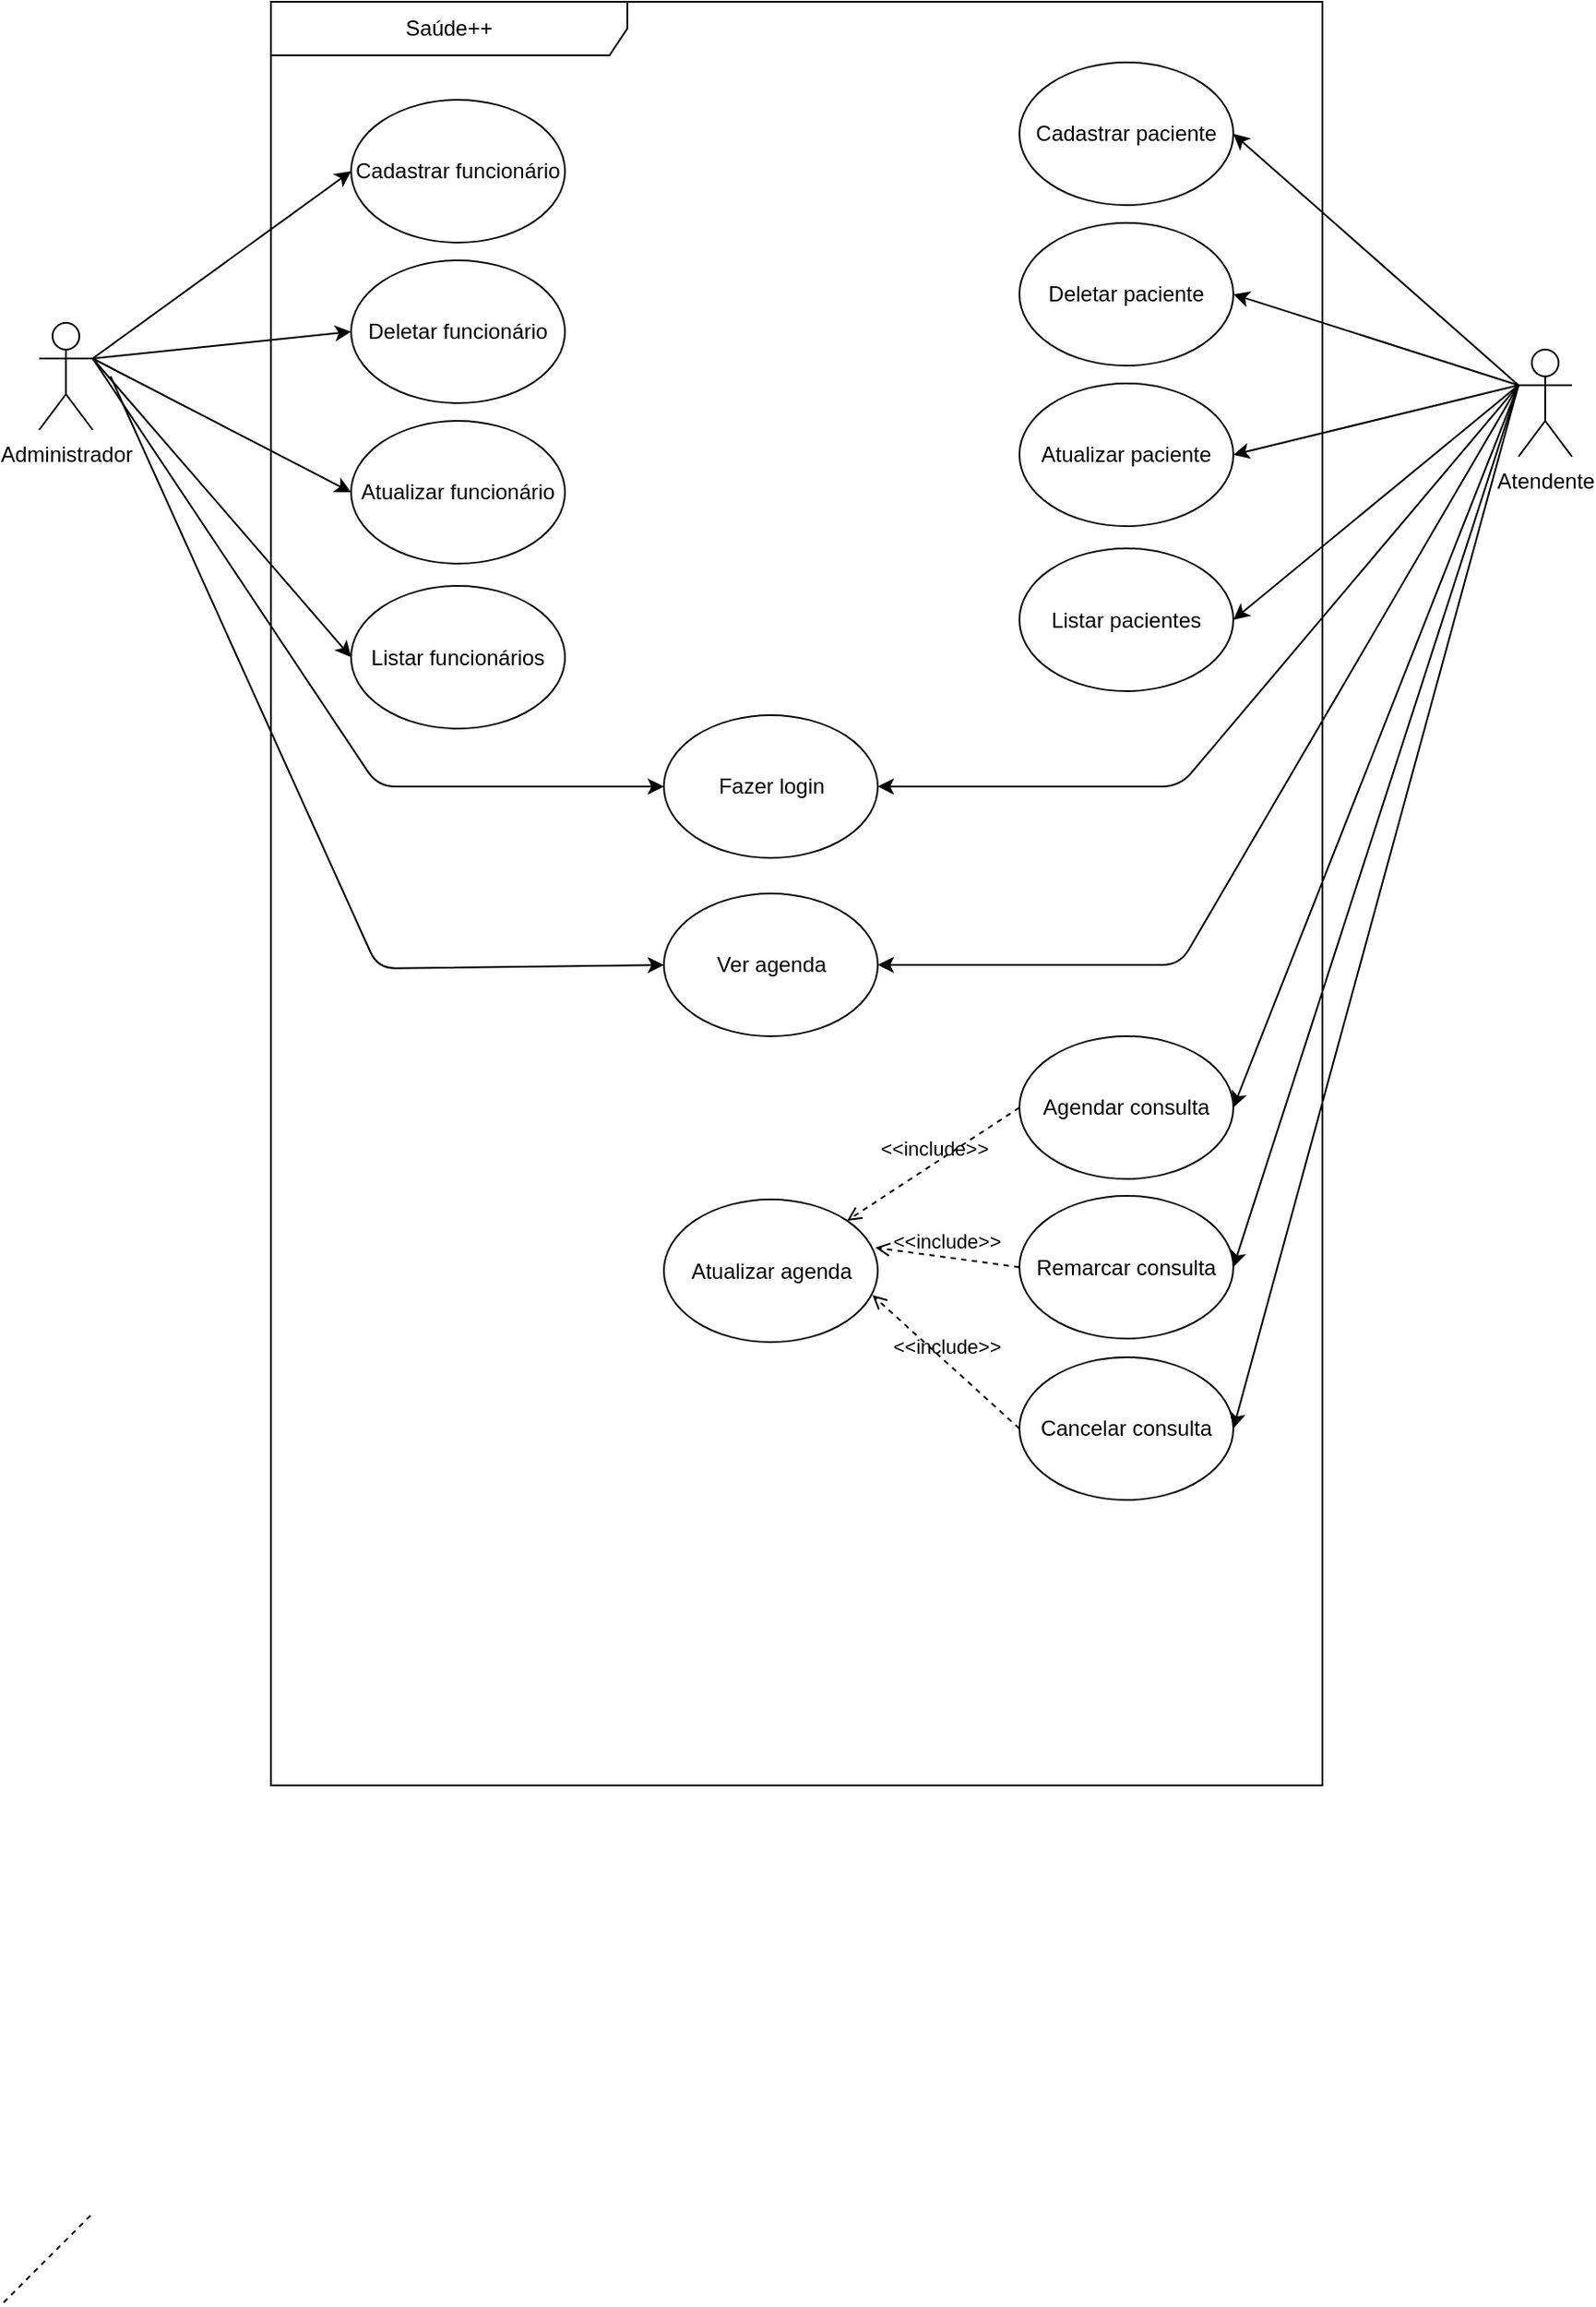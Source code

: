 <mxfile version="12.1.1" type="github" pages="1">
  <diagram id="mlRiu6yeL7toF48WyWGI" name="Page-1">
    <mxGraphModel dx="1656" dy="918" grid="1" gridSize="10" guides="1" tooltips="1" connect="1" arrows="1" fold="1" page="1" pageScale="1" pageWidth="850" pageHeight="1100" math="0" shadow="0">
      <root>
        <mxCell id="0"/>
        <mxCell id="1" parent="0"/>
        <mxCell id="8QX9e3UgTYVbw0vNIzcA-1" value="Administrador&lt;br&gt;" style="shape=umlActor;verticalLabelPosition=bottom;labelBackgroundColor=#ffffff;verticalAlign=top;html=1;outlineConnect=0;" parent="1" vertex="1">
          <mxGeometry x="70" y="200" width="30" height="60" as="geometry"/>
        </mxCell>
        <mxCell id="8QX9e3UgTYVbw0vNIzcA-9" value="&lt;font&gt;Saúde++&lt;/font&gt;" style="shape=umlFrame;whiteSpace=wrap;html=1;strokeWidth=1;fillColor=none;width=200;height=30;fontColor=#000000;strokeColor=#000000;" parent="1" vertex="1">
          <mxGeometry x="200" y="20" width="590" height="1000" as="geometry"/>
        </mxCell>
        <mxCell id="8QX9e3UgTYVbw0vNIzcA-10" value="Cadastrar funcionário" style="ellipse;whiteSpace=wrap;html=1;fillColor=none;strokeColor=#0D0D0D;fontColor=#000000;" parent="1" vertex="1">
          <mxGeometry x="245" y="75" width="120" height="80" as="geometry"/>
        </mxCell>
        <mxCell id="8QX9e3UgTYVbw0vNIzcA-11" value="Deletar funcionário" style="ellipse;whiteSpace=wrap;html=1;fillColor=none;strokeColor=#0D0D0D;fontColor=#000000;" parent="1" vertex="1">
          <mxGeometry x="245" y="165" width="120" height="80" as="geometry"/>
        </mxCell>
        <mxCell id="8QX9e3UgTYVbw0vNIzcA-12" value="Atualizar funcionário" style="ellipse;whiteSpace=wrap;html=1;fillColor=none;strokeColor=#0D0D0D;fontColor=#000000;" parent="1" vertex="1">
          <mxGeometry x="245" y="255" width="120" height="80" as="geometry"/>
        </mxCell>
        <mxCell id="8QX9e3UgTYVbw0vNIzcA-15" value="" style="endArrow=classic;html=1;fontColor=#000000;entryX=0;entryY=0.5;entryDx=0;entryDy=0;" parent="1" target="8QX9e3UgTYVbw0vNIzcA-10" edge="1">
          <mxGeometry width="50" height="50" relative="1" as="geometry">
            <mxPoint x="100" y="220" as="sourcePoint"/>
            <mxPoint x="180" y="115" as="targetPoint"/>
            <Array as="points"/>
          </mxGeometry>
        </mxCell>
        <mxCell id="8QX9e3UgTYVbw0vNIzcA-16" value="" style="endArrow=classic;html=1;fontColor=#000000;entryX=0;entryY=0.5;entryDx=0;entryDy=0;" parent="1" target="8QX9e3UgTYVbw0vNIzcA-11" edge="1">
          <mxGeometry width="50" height="50" relative="1" as="geometry">
            <mxPoint x="100" y="220" as="sourcePoint"/>
            <mxPoint x="255" y="125" as="targetPoint"/>
            <Array as="points"/>
          </mxGeometry>
        </mxCell>
        <mxCell id="8QX9e3UgTYVbw0vNIzcA-18" value="" style="endArrow=classic;html=1;fontColor=#000000;entryX=0;entryY=0.5;entryDx=0;entryDy=0;" parent="1" target="8QX9e3UgTYVbw0vNIzcA-12" edge="1">
          <mxGeometry width="50" height="50" relative="1" as="geometry">
            <mxPoint x="100" y="220" as="sourcePoint"/>
            <mxPoint x="265" y="225" as="targetPoint"/>
            <Array as="points"/>
          </mxGeometry>
        </mxCell>
        <mxCell id="8QX9e3UgTYVbw0vNIzcA-28" value="Cadastrar paciente" style="ellipse;whiteSpace=wrap;html=1;fillColor=none;strokeColor=#0D0D0D;fontColor=#000000;" parent="1" vertex="1">
          <mxGeometry x="620" y="54" width="120" height="80" as="geometry"/>
        </mxCell>
        <mxCell id="8QX9e3UgTYVbw0vNIzcA-29" value="Deletar paciente" style="ellipse;whiteSpace=wrap;html=1;fillColor=none;strokeColor=#0D0D0D;fontColor=#000000;" parent="1" vertex="1">
          <mxGeometry x="620" y="144" width="120" height="80" as="geometry"/>
        </mxCell>
        <mxCell id="8QX9e3UgTYVbw0vNIzcA-30" value="Atualizar paciente" style="ellipse;whiteSpace=wrap;html=1;fillColor=none;strokeColor=#0D0D0D;fontColor=#000000;" parent="1" vertex="1">
          <mxGeometry x="620" y="234" width="120" height="80" as="geometry"/>
        </mxCell>
        <mxCell id="8QX9e3UgTYVbw0vNIzcA-32" value="" style="endArrow=classic;html=1;fontColor=#000000;entryX=1;entryY=0.5;entryDx=0;entryDy=0;exitX=0;exitY=0.333;exitDx=0;exitDy=0;exitPerimeter=0;" parent="1" target="8QX9e3UgTYVbw0vNIzcA-28" edge="1" source="8QX9e3UgTYVbw0vNIzcA-37">
          <mxGeometry width="50" height="50" relative="1" as="geometry">
            <mxPoint x="945" y="235" as="sourcePoint"/>
            <mxPoint x="635" y="115" as="targetPoint"/>
            <Array as="points"/>
          </mxGeometry>
        </mxCell>
        <mxCell id="8QX9e3UgTYVbw0vNIzcA-33" value="" style="endArrow=classic;html=1;fontColor=#000000;entryX=1;entryY=0.5;entryDx=0;entryDy=0;exitX=0;exitY=0.333;exitDx=0;exitDy=0;exitPerimeter=0;" parent="1" target="8QX9e3UgTYVbw0vNIzcA-29" edge="1" source="8QX9e3UgTYVbw0vNIzcA-37">
          <mxGeometry width="50" height="50" relative="1" as="geometry">
            <mxPoint x="945" y="235" as="sourcePoint"/>
            <mxPoint x="710" y="125" as="targetPoint"/>
            <Array as="points"/>
          </mxGeometry>
        </mxCell>
        <mxCell id="8QX9e3UgTYVbw0vNIzcA-34" value="" style="endArrow=classic;html=1;fontColor=#000000;entryX=1;entryY=0.5;entryDx=0;entryDy=0;exitX=0;exitY=0.333;exitDx=0;exitDy=0;exitPerimeter=0;" parent="1" target="8QX9e3UgTYVbw0vNIzcA-57" edge="1" source="8QX9e3UgTYVbw0vNIzcA-37">
          <mxGeometry width="50" height="50" relative="1" as="geometry">
            <mxPoint x="945" y="235" as="sourcePoint"/>
            <mxPoint x="820.0" y="385" as="targetPoint"/>
            <Array as="points"/>
          </mxGeometry>
        </mxCell>
        <mxCell id="8QX9e3UgTYVbw0vNIzcA-35" value="" style="endArrow=classic;html=1;fontColor=#000000;entryX=1;entryY=0.5;entryDx=0;entryDy=0;exitX=0;exitY=0.333;exitDx=0;exitDy=0;exitPerimeter=0;" parent="1" target="8QX9e3UgTYVbw0vNIzcA-30" edge="1" source="8QX9e3UgTYVbw0vNIzcA-37">
          <mxGeometry width="50" height="50" relative="1" as="geometry">
            <mxPoint x="945" y="235" as="sourcePoint"/>
            <mxPoint x="720" y="225" as="targetPoint"/>
            <Array as="points"/>
          </mxGeometry>
        </mxCell>
        <mxCell id="8QX9e3UgTYVbw0vNIzcA-37" value="Atendente" style="shape=umlActor;verticalLabelPosition=bottom;labelBackgroundColor=#ffffff;verticalAlign=top;html=1;outlineConnect=0;" parent="1" vertex="1">
          <mxGeometry x="900" y="215" width="30" height="60" as="geometry"/>
        </mxCell>
        <mxCell id="8QX9e3UgTYVbw0vNIzcA-41" value="" style="endArrow=classic;html=1;fontColor=#000000;entryX=1;entryY=0.5;entryDx=0;entryDy=0;exitX=0;exitY=0.333;exitDx=0;exitDy=0;exitPerimeter=0;" parent="1" target="8QX9e3UgTYVbw0vNIzcA-53" edge="1" source="8QX9e3UgTYVbw0vNIzcA-37">
          <mxGeometry width="50" height="50" relative="1" as="geometry">
            <mxPoint x="945" y="235" as="sourcePoint"/>
            <mxPoint x="820.0" y="565" as="targetPoint"/>
            <Array as="points"/>
          </mxGeometry>
        </mxCell>
        <mxCell id="8QX9e3UgTYVbw0vNIzcA-42" value="" style="endArrow=classic;html=1;fontColor=#000000;entryX=1;entryY=0.5;entryDx=0;entryDy=0;exitX=0;exitY=0.333;exitDx=0;exitDy=0;exitPerimeter=0;" parent="1" edge="1" target="8QX9e3UgTYVbw0vNIzcA-51" source="8QX9e3UgTYVbw0vNIzcA-37">
          <mxGeometry width="50" height="50" relative="1" as="geometry">
            <mxPoint x="945" y="240" as="sourcePoint"/>
            <mxPoint x="820.0" y="635" as="targetPoint"/>
            <Array as="points"/>
          </mxGeometry>
        </mxCell>
        <mxCell id="8QX9e3UgTYVbw0vNIzcA-45" value="Atualizar agenda" style="ellipse;whiteSpace=wrap;html=1;fillColor=none;strokeColor=#0D0D0D;fontColor=#000000;" parent="1" vertex="1">
          <mxGeometry x="420.5" y="691.5" width="120" height="80" as="geometry"/>
        </mxCell>
        <mxCell id="8QX9e3UgTYVbw0vNIzcA-50" value="Listar funcionários" style="ellipse;whiteSpace=wrap;html=1;fillColor=none;strokeColor=#0D0D0D;fontColor=#000000;" parent="1" vertex="1">
          <mxGeometry x="245" y="347.5" width="120" height="80" as="geometry"/>
        </mxCell>
        <mxCell id="8QX9e3UgTYVbw0vNIzcA-51" value="Agendar consulta" style="ellipse;whiteSpace=wrap;html=1;fillColor=none;strokeColor=#0D0D0D;fontColor=#000000;" parent="1" vertex="1">
          <mxGeometry x="620" y="600" width="120" height="80" as="geometry"/>
        </mxCell>
        <mxCell id="8QX9e3UgTYVbw0vNIzcA-52" value="Cancelar consulta" style="ellipse;whiteSpace=wrap;html=1;fillColor=none;strokeColor=#0D0D0D;fontColor=#000000;" parent="1" vertex="1">
          <mxGeometry x="620" y="780" width="120" height="80" as="geometry"/>
        </mxCell>
        <mxCell id="8QX9e3UgTYVbw0vNIzcA-53" value="Remarcar consulta" style="ellipse;whiteSpace=wrap;html=1;fillColor=none;strokeColor=#0D0D0D;fontColor=#000000;" parent="1" vertex="1">
          <mxGeometry x="620" y="689.5" width="120" height="80" as="geometry"/>
        </mxCell>
        <mxCell id="8QX9e3UgTYVbw0vNIzcA-54" value="&amp;lt;&amp;lt;include&amp;gt;&amp;gt;" style="edgeStyle=none;html=1;endArrow=open;verticalAlign=bottom;dashed=1;labelBackgroundColor=none;fontColor=#000000;entryX=0.975;entryY=0.671;entryDx=0;entryDy=0;exitX=0;exitY=0.5;exitDx=0;exitDy=0;entryPerimeter=0;" parent="1" source="8QX9e3UgTYVbw0vNIzcA-52" target="8QX9e3UgTYVbw0vNIzcA-45" edge="1">
          <mxGeometry width="160" relative="1" as="geometry">
            <mxPoint x="320" y="736" as="sourcePoint"/>
            <mxPoint x="365.0" y="887" as="targetPoint"/>
          </mxGeometry>
        </mxCell>
        <mxCell id="8QX9e3UgTYVbw0vNIzcA-55" value="&amp;lt;&amp;lt;include&amp;gt;&amp;gt;" style="edgeStyle=none;html=1;endArrow=open;verticalAlign=bottom;dashed=1;labelBackgroundColor=none;fontColor=#000000;exitX=0;exitY=0.5;exitDx=0;exitDy=0;entryX=0.989;entryY=0.338;entryDx=0;entryDy=0;entryPerimeter=0;" parent="1" source="8QX9e3UgTYVbw0vNIzcA-53" target="8QX9e3UgTYVbw0vNIzcA-45" edge="1">
          <mxGeometry width="160" relative="1" as="geometry">
            <mxPoint x="505.0" y="837" as="sourcePoint"/>
            <mxPoint x="353.72" y="861.48" as="targetPoint"/>
          </mxGeometry>
        </mxCell>
        <mxCell id="8QX9e3UgTYVbw0vNIzcA-56" value="&amp;lt;&amp;lt;include&amp;gt;&amp;gt;" style="edgeStyle=none;html=1;endArrow=open;verticalAlign=bottom;dashed=1;labelBackgroundColor=none;fontColor=#000000;exitX=0;exitY=0.5;exitDx=0;exitDy=0;" parent="1" source="8QX9e3UgTYVbw0vNIzcA-51" target="8QX9e3UgTYVbw0vNIzcA-45" edge="1">
          <mxGeometry width="160" relative="1" as="geometry">
            <mxPoint x="515.0" y="847" as="sourcePoint"/>
            <mxPoint x="333.006" y="851.625" as="targetPoint"/>
          </mxGeometry>
        </mxCell>
        <mxCell id="8QX9e3UgTYVbw0vNIzcA-57" value="Listar pacientes" style="ellipse;whiteSpace=wrap;html=1;fillColor=none;strokeColor=#0D0D0D;fontColor=#000000;" parent="1" vertex="1">
          <mxGeometry x="620" y="326.5" width="120" height="80" as="geometry"/>
        </mxCell>
        <mxCell id="8QX9e3UgTYVbw0vNIzcA-58" value="" style="endArrow=classic;html=1;fontColor=#000000;entryX=0;entryY=0.5;entryDx=0;entryDy=0;" parent="1" target="8QX9e3UgTYVbw0vNIzcA-50" edge="1">
          <mxGeometry width="50" height="50" relative="1" as="geometry">
            <mxPoint x="100" y="220" as="sourcePoint"/>
            <mxPoint x="255" y="489.5" as="targetPoint"/>
            <Array as="points"/>
          </mxGeometry>
        </mxCell>
        <mxCell id="8QX9e3UgTYVbw0vNIzcA-59" value="" style="endArrow=classic;html=1;fontColor=#000000;entryX=1;entryY=0.5;entryDx=0;entryDy=0;exitX=0;exitY=0.333;exitDx=0;exitDy=0;exitPerimeter=0;" parent="1" target="8QX9e3UgTYVbw0vNIzcA-52" edge="1" source="8QX9e3UgTYVbw0vNIzcA-37">
          <mxGeometry width="50" height="50" relative="1" as="geometry">
            <mxPoint x="945" y="235" as="sourcePoint"/>
            <mxPoint x="837" y="562" as="targetPoint"/>
            <Array as="points"/>
          </mxGeometry>
        </mxCell>
        <mxCell id="8QX9e3UgTYVbw0vNIzcA-64" value="Ver agenda" style="ellipse;whiteSpace=wrap;html=1;fillColor=none;strokeColor=#0D0D0D;fontColor=#000000;" parent="1" vertex="1">
          <mxGeometry x="420.5" y="520" width="120" height="80" as="geometry"/>
        </mxCell>
        <mxCell id="8QX9e3UgTYVbw0vNIzcA-69" value="Fazer login" style="ellipse;whiteSpace=wrap;html=1;fillColor=none;strokeColor=#0D0D0D;fontColor=#000000;" parent="1" vertex="1">
          <mxGeometry x="420.5" y="420" width="120" height="80" as="geometry"/>
        </mxCell>
        <mxCell id="--25wSJaByMxKrLfPUze-13" value="" style="endArrow=classic;html=1;fontColor=#000000;entryX=1;entryY=0.5;entryDx=0;entryDy=0;exitX=0;exitY=0.333;exitDx=0;exitDy=0;exitPerimeter=0;" edge="1" parent="1" source="8QX9e3UgTYVbw0vNIzcA-37" target="8QX9e3UgTYVbw0vNIzcA-64">
          <mxGeometry width="50" height="50" relative="1" as="geometry">
            <mxPoint x="1070" y="240" as="sourcePoint"/>
            <mxPoint x="950.0" y="645" as="targetPoint"/>
            <Array as="points">
              <mxPoint x="710" y="560"/>
            </Array>
          </mxGeometry>
        </mxCell>
        <mxCell id="--25wSJaByMxKrLfPUze-14" value="" style="endArrow=classic;html=1;fontColor=#000000;entryX=0;entryY=0.5;entryDx=0;entryDy=0;" edge="1" parent="1" target="8QX9e3UgTYVbw0vNIzcA-69">
          <mxGeometry width="50" height="50" relative="1" as="geometry">
            <mxPoint x="100" y="220" as="sourcePoint"/>
            <mxPoint x="255.0" y="397.5" as="targetPoint"/>
            <Array as="points">
              <mxPoint x="260" y="460"/>
            </Array>
          </mxGeometry>
        </mxCell>
        <mxCell id="--25wSJaByMxKrLfPUze-15" value="" style="endArrow=classic;html=1;fontColor=#000000;entryX=0;entryY=0.5;entryDx=0;entryDy=0;" edge="1" parent="1" target="8QX9e3UgTYVbw0vNIzcA-64">
          <mxGeometry width="50" height="50" relative="1" as="geometry">
            <mxPoint x="110" y="230" as="sourcePoint"/>
            <mxPoint x="570" y="470" as="targetPoint"/>
            <Array as="points">
              <mxPoint x="260" y="562"/>
            </Array>
          </mxGeometry>
        </mxCell>
        <mxCell id="--25wSJaByMxKrLfPUze-16" value="" style="endArrow=classic;html=1;entryX=1;entryY=0.5;entryDx=0;entryDy=0;exitX=0;exitY=0.333;exitDx=0;exitDy=0;exitPerimeter=0;" edge="1" parent="1" source="8QX9e3UgTYVbw0vNIzcA-37" target="8QX9e3UgTYVbw0vNIzcA-69">
          <mxGeometry width="50" height="50" relative="1" as="geometry">
            <mxPoint x="950" y="230" as="sourcePoint"/>
            <mxPoint x="100" y="1260" as="targetPoint"/>
            <Array as="points">
              <mxPoint x="710" y="460"/>
            </Array>
          </mxGeometry>
        </mxCell>
        <mxCell id="--25wSJaByMxKrLfPUze-17" value="" style="endArrow=none;dashed=1;html=1;" edge="1" parent="1">
          <mxGeometry width="50" height="50" relative="1" as="geometry">
            <mxPoint x="50" y="1310" as="sourcePoint"/>
            <mxPoint x="100" y="1260" as="targetPoint"/>
          </mxGeometry>
        </mxCell>
      </root>
    </mxGraphModel>
  </diagram>
</mxfile>
